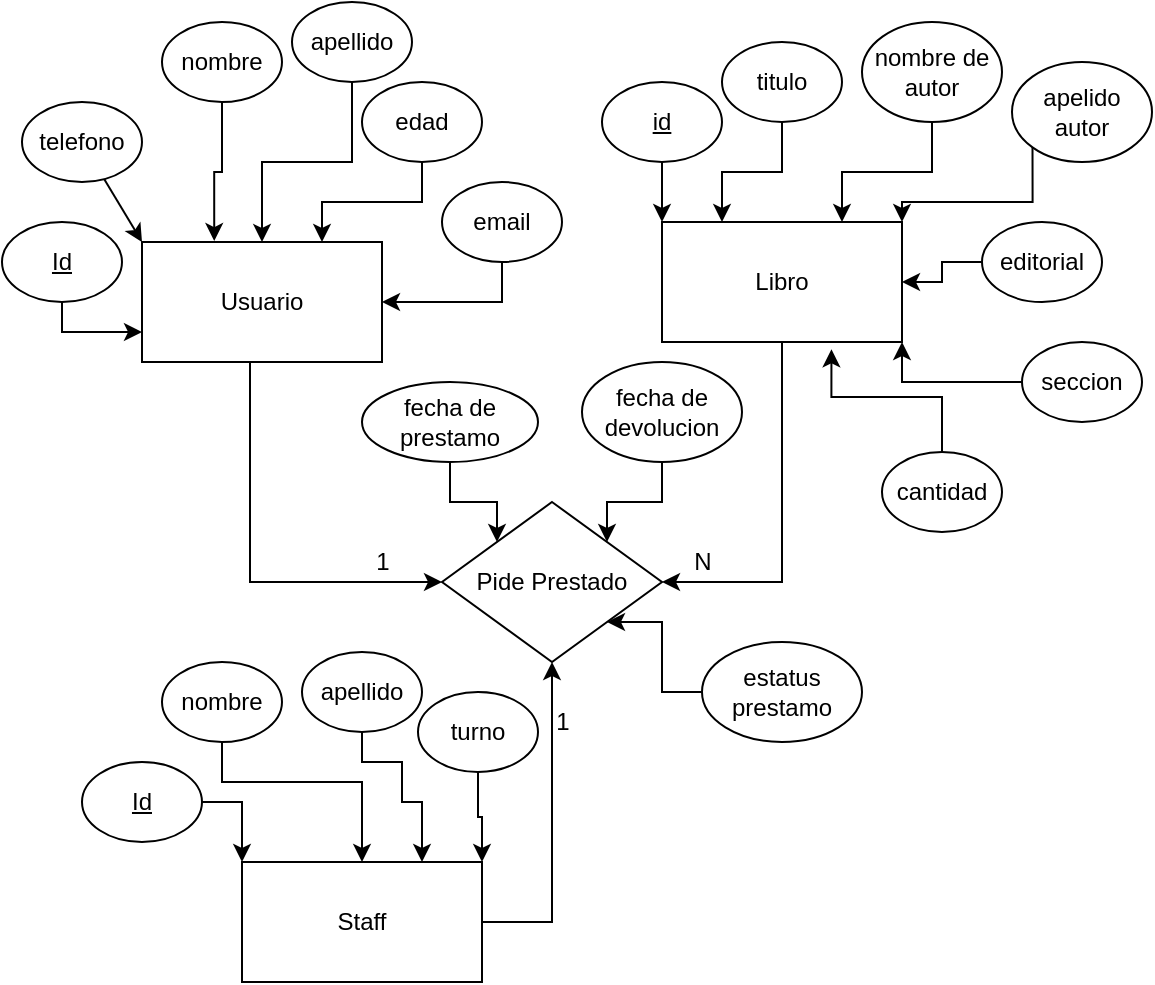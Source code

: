 <mxfile version="20.8.10" type="device"><diagram id="R2lEEEUBdFMjLlhIrx00" name="Page-1"><mxGraphModel dx="603" dy="683" grid="1" gridSize="10" guides="1" tooltips="1" connect="1" arrows="1" fold="1" page="1" pageScale="1" pageWidth="850" pageHeight="1100" math="0" shadow="0" extFonts="Permanent Marker^https://fonts.googleapis.com/css?family=Permanent+Marker"><root><mxCell id="0"/><mxCell id="1" parent="0"/><mxCell id="brVs2GKOE5KgKV6KtZ2D-21" value="" style="edgeStyle=orthogonalEdgeStyle;rounded=0;orthogonalLoop=1;jettySize=auto;html=1;entryX=0;entryY=0.5;entryDx=0;entryDy=0;exitX=0.45;exitY=1;exitDx=0;exitDy=0;exitPerimeter=0;" edge="1" parent="1" source="brVs2GKOE5KgKV6KtZ2D-1" target="brVs2GKOE5KgKV6KtZ2D-20"><mxGeometry relative="1" as="geometry"/></mxCell><mxCell id="brVs2GKOE5KgKV6KtZ2D-1" value="Usuario" style="rounded=0;whiteSpace=wrap;html=1;" vertex="1" parent="1"><mxGeometry x="80" y="300" width="120" height="60" as="geometry"/></mxCell><mxCell id="brVs2GKOE5KgKV6KtZ2D-22" value="" style="edgeStyle=orthogonalEdgeStyle;rounded=0;orthogonalLoop=1;jettySize=auto;html=1;entryX=1;entryY=0.5;entryDx=0;entryDy=0;" edge="1" parent="1" source="brVs2GKOE5KgKV6KtZ2D-3" target="brVs2GKOE5KgKV6KtZ2D-20"><mxGeometry relative="1" as="geometry"/></mxCell><mxCell id="brVs2GKOE5KgKV6KtZ2D-3" value="Libro" style="rounded=0;whiteSpace=wrap;html=1;" vertex="1" parent="1"><mxGeometry x="340" y="290" width="120" height="60" as="geometry"/></mxCell><mxCell id="brVs2GKOE5KgKV6KtZ2D-4" value="Staff" style="rounded=0;whiteSpace=wrap;html=1;" vertex="1" parent="1"><mxGeometry x="130" y="610" width="120" height="60" as="geometry"/></mxCell><mxCell id="brVs2GKOE5KgKV6KtZ2D-13" value="" style="edgeStyle=orthogonalEdgeStyle;rounded=0;orthogonalLoop=1;jettySize=auto;html=1;entryX=0.301;entryY=-0.008;entryDx=0;entryDy=0;entryPerimeter=0;" edge="1" parent="1" source="brVs2GKOE5KgKV6KtZ2D-5" target="brVs2GKOE5KgKV6KtZ2D-1"><mxGeometry relative="1" as="geometry"/></mxCell><mxCell id="brVs2GKOE5KgKV6KtZ2D-5" value="nombre" style="ellipse;whiteSpace=wrap;html=1;" vertex="1" parent="1"><mxGeometry x="90" y="190" width="60" height="40" as="geometry"/></mxCell><mxCell id="brVs2GKOE5KgKV6KtZ2D-14" value="" style="edgeStyle=orthogonalEdgeStyle;rounded=0;orthogonalLoop=1;jettySize=auto;html=1;entryX=0.75;entryY=0;entryDx=0;entryDy=0;" edge="1" parent="1" source="brVs2GKOE5KgKV6KtZ2D-6" target="brVs2GKOE5KgKV6KtZ2D-1"><mxGeometry relative="1" as="geometry"/></mxCell><mxCell id="brVs2GKOE5KgKV6KtZ2D-6" value="edad" style="ellipse;whiteSpace=wrap;html=1;" vertex="1" parent="1"><mxGeometry x="190" y="220" width="60" height="40" as="geometry"/></mxCell><mxCell id="brVs2GKOE5KgKV6KtZ2D-12" value="" style="edgeStyle=orthogonalEdgeStyle;rounded=0;orthogonalLoop=1;jettySize=auto;html=1;entryX=0;entryY=0.75;entryDx=0;entryDy=0;" edge="1" parent="1" source="brVs2GKOE5KgKV6KtZ2D-7" target="brVs2GKOE5KgKV6KtZ2D-1"><mxGeometry relative="1" as="geometry"><mxPoint x="70" y="340" as="targetPoint"/><Array as="points"><mxPoint x="40" y="345"/></Array></mxGeometry></mxCell><mxCell id="brVs2GKOE5KgKV6KtZ2D-7" value="&lt;u&gt;Id&lt;/u&gt;" style="ellipse;whiteSpace=wrap;html=1;" vertex="1" parent="1"><mxGeometry x="10" y="290" width="60" height="40" as="geometry"/></mxCell><mxCell id="brVs2GKOE5KgKV6KtZ2D-15" value="" style="edgeStyle=orthogonalEdgeStyle;rounded=0;orthogonalLoop=1;jettySize=auto;html=1;entryX=0;entryY=0;entryDx=0;entryDy=0;" edge="1" parent="1" source="brVs2GKOE5KgKV6KtZ2D-8" target="brVs2GKOE5KgKV6KtZ2D-3"><mxGeometry relative="1" as="geometry"/></mxCell><mxCell id="brVs2GKOE5KgKV6KtZ2D-8" value="&lt;u&gt;id&lt;/u&gt;" style="ellipse;whiteSpace=wrap;html=1;" vertex="1" parent="1"><mxGeometry x="310" y="220" width="60" height="40" as="geometry"/></mxCell><mxCell id="brVs2GKOE5KgKV6KtZ2D-16" value="" style="edgeStyle=orthogonalEdgeStyle;rounded=0;orthogonalLoop=1;jettySize=auto;html=1;entryX=0.25;entryY=0;entryDx=0;entryDy=0;" edge="1" parent="1" source="brVs2GKOE5KgKV6KtZ2D-9" target="brVs2GKOE5KgKV6KtZ2D-3"><mxGeometry relative="1" as="geometry"/></mxCell><mxCell id="brVs2GKOE5KgKV6KtZ2D-9" value="titulo" style="ellipse;whiteSpace=wrap;html=1;" vertex="1" parent="1"><mxGeometry x="370" y="200" width="60" height="40" as="geometry"/></mxCell><mxCell id="brVs2GKOE5KgKV6KtZ2D-18" value="" style="edgeStyle=orthogonalEdgeStyle;rounded=0;orthogonalLoop=1;jettySize=auto;html=1;entryX=0.75;entryY=0;entryDx=0;entryDy=0;" edge="1" parent="1" source="brVs2GKOE5KgKV6KtZ2D-10" target="brVs2GKOE5KgKV6KtZ2D-3"><mxGeometry relative="1" as="geometry"/></mxCell><mxCell id="brVs2GKOE5KgKV6KtZ2D-10" value="nombre de autor" style="ellipse;whiteSpace=wrap;html=1;" vertex="1" parent="1"><mxGeometry x="440" y="190" width="70" height="50" as="geometry"/></mxCell><mxCell id="brVs2GKOE5KgKV6KtZ2D-19" value="" style="edgeStyle=orthogonalEdgeStyle;rounded=0;orthogonalLoop=1;jettySize=auto;html=1;" edge="1" parent="1" source="brVs2GKOE5KgKV6KtZ2D-11" target="brVs2GKOE5KgKV6KtZ2D-3"><mxGeometry relative="1" as="geometry"/></mxCell><mxCell id="brVs2GKOE5KgKV6KtZ2D-11" value="editorial" style="ellipse;whiteSpace=wrap;html=1;" vertex="1" parent="1"><mxGeometry x="500" y="290" width="60" height="40" as="geometry"/></mxCell><mxCell id="brVs2GKOE5KgKV6KtZ2D-20" value="Pide Prestado" style="rhombus;whiteSpace=wrap;html=1;" vertex="1" parent="1"><mxGeometry x="230" y="430" width="110" height="80" as="geometry"/></mxCell><mxCell id="brVs2GKOE5KgKV6KtZ2D-23" value="1" style="text;html=1;align=center;verticalAlign=middle;resizable=0;points=[];autosize=1;strokeColor=none;fillColor=none;" vertex="1" parent="1"><mxGeometry x="185" y="445" width="30" height="30" as="geometry"/></mxCell><mxCell id="brVs2GKOE5KgKV6KtZ2D-24" value="N" style="text;html=1;align=center;verticalAlign=middle;resizable=0;points=[];autosize=1;strokeColor=none;fillColor=none;" vertex="1" parent="1"><mxGeometry x="345" y="445" width="30" height="30" as="geometry"/></mxCell><mxCell id="brVs2GKOE5KgKV6KtZ2D-28" value="" style="edgeStyle=orthogonalEdgeStyle;rounded=0;orthogonalLoop=1;jettySize=auto;html=1;entryX=0;entryY=0;entryDx=0;entryDy=0;" edge="1" parent="1" source="brVs2GKOE5KgKV6KtZ2D-26" target="brVs2GKOE5KgKV6KtZ2D-20"><mxGeometry relative="1" as="geometry"/></mxCell><mxCell id="brVs2GKOE5KgKV6KtZ2D-26" value="fecha de prestamo" style="ellipse;whiteSpace=wrap;html=1;" vertex="1" parent="1"><mxGeometry x="190" y="370" width="88" height="40" as="geometry"/></mxCell><mxCell id="brVs2GKOE5KgKV6KtZ2D-31" value="" style="edgeStyle=orthogonalEdgeStyle;rounded=0;orthogonalLoop=1;jettySize=auto;html=1;entryX=0.706;entryY=1.061;entryDx=0;entryDy=0;entryPerimeter=0;" edge="1" parent="1" source="brVs2GKOE5KgKV6KtZ2D-30" target="brVs2GKOE5KgKV6KtZ2D-3"><mxGeometry relative="1" as="geometry"/></mxCell><mxCell id="brVs2GKOE5KgKV6KtZ2D-30" value="cantidad" style="ellipse;whiteSpace=wrap;html=1;" vertex="1" parent="1"><mxGeometry x="450" y="405" width="60" height="40" as="geometry"/></mxCell><mxCell id="brVs2GKOE5KgKV6KtZ2D-33" value="" style="edgeStyle=orthogonalEdgeStyle;rounded=0;orthogonalLoop=1;jettySize=auto;html=1;entryX=1;entryY=0.5;entryDx=0;entryDy=0;exitX=0.5;exitY=1;exitDx=0;exitDy=0;" edge="1" parent="1" source="brVs2GKOE5KgKV6KtZ2D-32" target="brVs2GKOE5KgKV6KtZ2D-1"><mxGeometry relative="1" as="geometry"/></mxCell><mxCell id="brVs2GKOE5KgKV6KtZ2D-32" value="email" style="ellipse;whiteSpace=wrap;html=1;" vertex="1" parent="1"><mxGeometry x="230" y="270" width="60" height="40" as="geometry"/></mxCell><mxCell id="brVs2GKOE5KgKV6KtZ2D-35" value="" style="edgeStyle=orthogonalEdgeStyle;rounded=0;orthogonalLoop=1;jettySize=auto;html=1;entryX=1;entryY=0;entryDx=0;entryDy=0;" edge="1" parent="1" source="brVs2GKOE5KgKV6KtZ2D-34" target="brVs2GKOE5KgKV6KtZ2D-20"><mxGeometry relative="1" as="geometry"/></mxCell><mxCell id="brVs2GKOE5KgKV6KtZ2D-34" value="fecha de devolucion" style="ellipse;whiteSpace=wrap;html=1;" vertex="1" parent="1"><mxGeometry x="300" y="360" width="80" height="50" as="geometry"/></mxCell><mxCell id="brVs2GKOE5KgKV6KtZ2D-37" value="" style="edgeStyle=orthogonalEdgeStyle;rounded=0;orthogonalLoop=1;jettySize=auto;html=1;entryX=1;entryY=1;entryDx=0;entryDy=0;" edge="1" parent="1" source="brVs2GKOE5KgKV6KtZ2D-36" target="brVs2GKOE5KgKV6KtZ2D-20"><mxGeometry relative="1" as="geometry"/></mxCell><mxCell id="brVs2GKOE5KgKV6KtZ2D-36" value="estatus prestamo" style="ellipse;whiteSpace=wrap;html=1;" vertex="1" parent="1"><mxGeometry x="360" y="500" width="80" height="50" as="geometry"/></mxCell><mxCell id="brVs2GKOE5KgKV6KtZ2D-42" value="" style="edgeStyle=orthogonalEdgeStyle;rounded=0;orthogonalLoop=1;jettySize=auto;html=1;entryX=0;entryY=0;entryDx=0;entryDy=0;" edge="1" parent="1" source="brVs2GKOE5KgKV6KtZ2D-38" target="brVs2GKOE5KgKV6KtZ2D-4"><mxGeometry relative="1" as="geometry"/></mxCell><mxCell id="brVs2GKOE5KgKV6KtZ2D-38" value="&lt;u&gt;Id&lt;/u&gt;" style="ellipse;whiteSpace=wrap;html=1;" vertex="1" parent="1"><mxGeometry x="50" y="560" width="60" height="40" as="geometry"/></mxCell><mxCell id="brVs2GKOE5KgKV6KtZ2D-43" value="" style="edgeStyle=orthogonalEdgeStyle;rounded=0;orthogonalLoop=1;jettySize=auto;html=1;" edge="1" parent="1" source="brVs2GKOE5KgKV6KtZ2D-39" target="brVs2GKOE5KgKV6KtZ2D-4"><mxGeometry relative="1" as="geometry"><Array as="points"><mxPoint x="120" y="570"/><mxPoint x="190" y="570"/></Array></mxGeometry></mxCell><mxCell id="brVs2GKOE5KgKV6KtZ2D-39" value="nombre" style="ellipse;whiteSpace=wrap;html=1;" vertex="1" parent="1"><mxGeometry x="90" y="510" width="60" height="40" as="geometry"/></mxCell><mxCell id="brVs2GKOE5KgKV6KtZ2D-44" value="" style="edgeStyle=orthogonalEdgeStyle;rounded=0;orthogonalLoop=1;jettySize=auto;html=1;entryX=1;entryY=0;entryDx=0;entryDy=0;" edge="1" parent="1" source="brVs2GKOE5KgKV6KtZ2D-41" target="brVs2GKOE5KgKV6KtZ2D-4"><mxGeometry relative="1" as="geometry"/></mxCell><mxCell id="brVs2GKOE5KgKV6KtZ2D-41" value="turno" style="ellipse;whiteSpace=wrap;html=1;" vertex="1" parent="1"><mxGeometry x="218" y="525" width="60" height="40" as="geometry"/></mxCell><mxCell id="brVs2GKOE5KgKV6KtZ2D-45" value="" style="endArrow=classic;html=1;rounded=0;exitX=1;exitY=0.5;exitDx=0;exitDy=0;entryX=0.5;entryY=1;entryDx=0;entryDy=0;edgeStyle=orthogonalEdgeStyle;" edge="1" parent="1" source="brVs2GKOE5KgKV6KtZ2D-4" target="brVs2GKOE5KgKV6KtZ2D-20"><mxGeometry width="50" height="50" relative="1" as="geometry"><mxPoint x="380" y="730" as="sourcePoint"/><mxPoint x="430" y="680" as="targetPoint"/></mxGeometry></mxCell><mxCell id="brVs2GKOE5KgKV6KtZ2D-46" value="1" style="text;html=1;align=center;verticalAlign=middle;resizable=0;points=[];autosize=1;strokeColor=none;fillColor=none;" vertex="1" parent="1"><mxGeometry x="275" y="525" width="30" height="30" as="geometry"/></mxCell><mxCell id="brVs2GKOE5KgKV6KtZ2D-49" value="" style="edgeStyle=orthogonalEdgeStyle;rounded=0;orthogonalLoop=1;jettySize=auto;html=1;entryX=1;entryY=1;entryDx=0;entryDy=0;" edge="1" parent="1" source="brVs2GKOE5KgKV6KtZ2D-48" target="brVs2GKOE5KgKV6KtZ2D-3"><mxGeometry relative="1" as="geometry"/></mxCell><mxCell id="brVs2GKOE5KgKV6KtZ2D-48" value="seccion" style="ellipse;whiteSpace=wrap;html=1;" vertex="1" parent="1"><mxGeometry x="520" y="350" width="60" height="40" as="geometry"/></mxCell><mxCell id="brVs2GKOE5KgKV6KtZ2D-51" value="" style="edgeStyle=orthogonalEdgeStyle;rounded=0;orthogonalLoop=1;jettySize=auto;html=1;" edge="1" parent="1" source="brVs2GKOE5KgKV6KtZ2D-50" target="brVs2GKOE5KgKV6KtZ2D-1"><mxGeometry relative="1" as="geometry"/></mxCell><mxCell id="brVs2GKOE5KgKV6KtZ2D-50" value="apellido" style="ellipse;whiteSpace=wrap;html=1;" vertex="1" parent="1"><mxGeometry x="155" y="180" width="60" height="40" as="geometry"/></mxCell><mxCell id="brVs2GKOE5KgKV6KtZ2D-53" value="" style="edgeStyle=orthogonalEdgeStyle;rounded=0;orthogonalLoop=1;jettySize=auto;html=1;entryX=0;entryY=0;entryDx=0;entryDy=0;" edge="1" parent="1" source="brVs2GKOE5KgKV6KtZ2D-52" target="brVs2GKOE5KgKV6KtZ2D-1"><mxGeometry relative="1" as="geometry"><Array as="points"><mxPoint x="80" y="270"/><mxPoint x="80" y="270"/></Array></mxGeometry></mxCell><mxCell id="brVs2GKOE5KgKV6KtZ2D-52" value="telefono" style="ellipse;whiteSpace=wrap;html=1;" vertex="1" parent="1"><mxGeometry x="20" y="230" width="60" height="40" as="geometry"/></mxCell><mxCell id="brVs2GKOE5KgKV6KtZ2D-55" value="apelido autor" style="ellipse;whiteSpace=wrap;html=1;" vertex="1" parent="1"><mxGeometry x="515" y="210" width="70" height="50" as="geometry"/></mxCell><mxCell id="brVs2GKOE5KgKV6KtZ2D-56" value="" style="edgeStyle=orthogonalEdgeStyle;rounded=0;orthogonalLoop=1;jettySize=auto;html=1;entryX=1;entryY=0;entryDx=0;entryDy=0;exitX=0;exitY=1;exitDx=0;exitDy=0;" edge="1" parent="1" source="brVs2GKOE5KgKV6KtZ2D-55" target="brVs2GKOE5KgKV6KtZ2D-3"><mxGeometry relative="1" as="geometry"><mxPoint x="485" y="250" as="sourcePoint"/><mxPoint x="440" y="300" as="targetPoint"/><Array as="points"><mxPoint x="525" y="280"/><mxPoint x="460" y="280"/></Array></mxGeometry></mxCell><mxCell id="brVs2GKOE5KgKV6KtZ2D-57" value="apellido" style="ellipse;whiteSpace=wrap;html=1;" vertex="1" parent="1"><mxGeometry x="160" y="505" width="60" height="40" as="geometry"/></mxCell><mxCell id="brVs2GKOE5KgKV6KtZ2D-59" value="" style="edgeStyle=orthogonalEdgeStyle;rounded=0;orthogonalLoop=1;jettySize=auto;html=1;exitX=0.5;exitY=1;exitDx=0;exitDy=0;entryX=0.75;entryY=0;entryDx=0;entryDy=0;" edge="1" parent="1" source="brVs2GKOE5KgKV6KtZ2D-57" target="brVs2GKOE5KgKV6KtZ2D-4"><mxGeometry relative="1" as="geometry"><mxPoint x="130" y="560" as="sourcePoint"/><mxPoint x="200" y="620" as="targetPoint"/><Array as="points"><mxPoint x="190" y="560"/><mxPoint x="210" y="560"/><mxPoint x="210" y="580"/><mxPoint x="220" y="580"/></Array></mxGeometry></mxCell></root></mxGraphModel></diagram></mxfile>